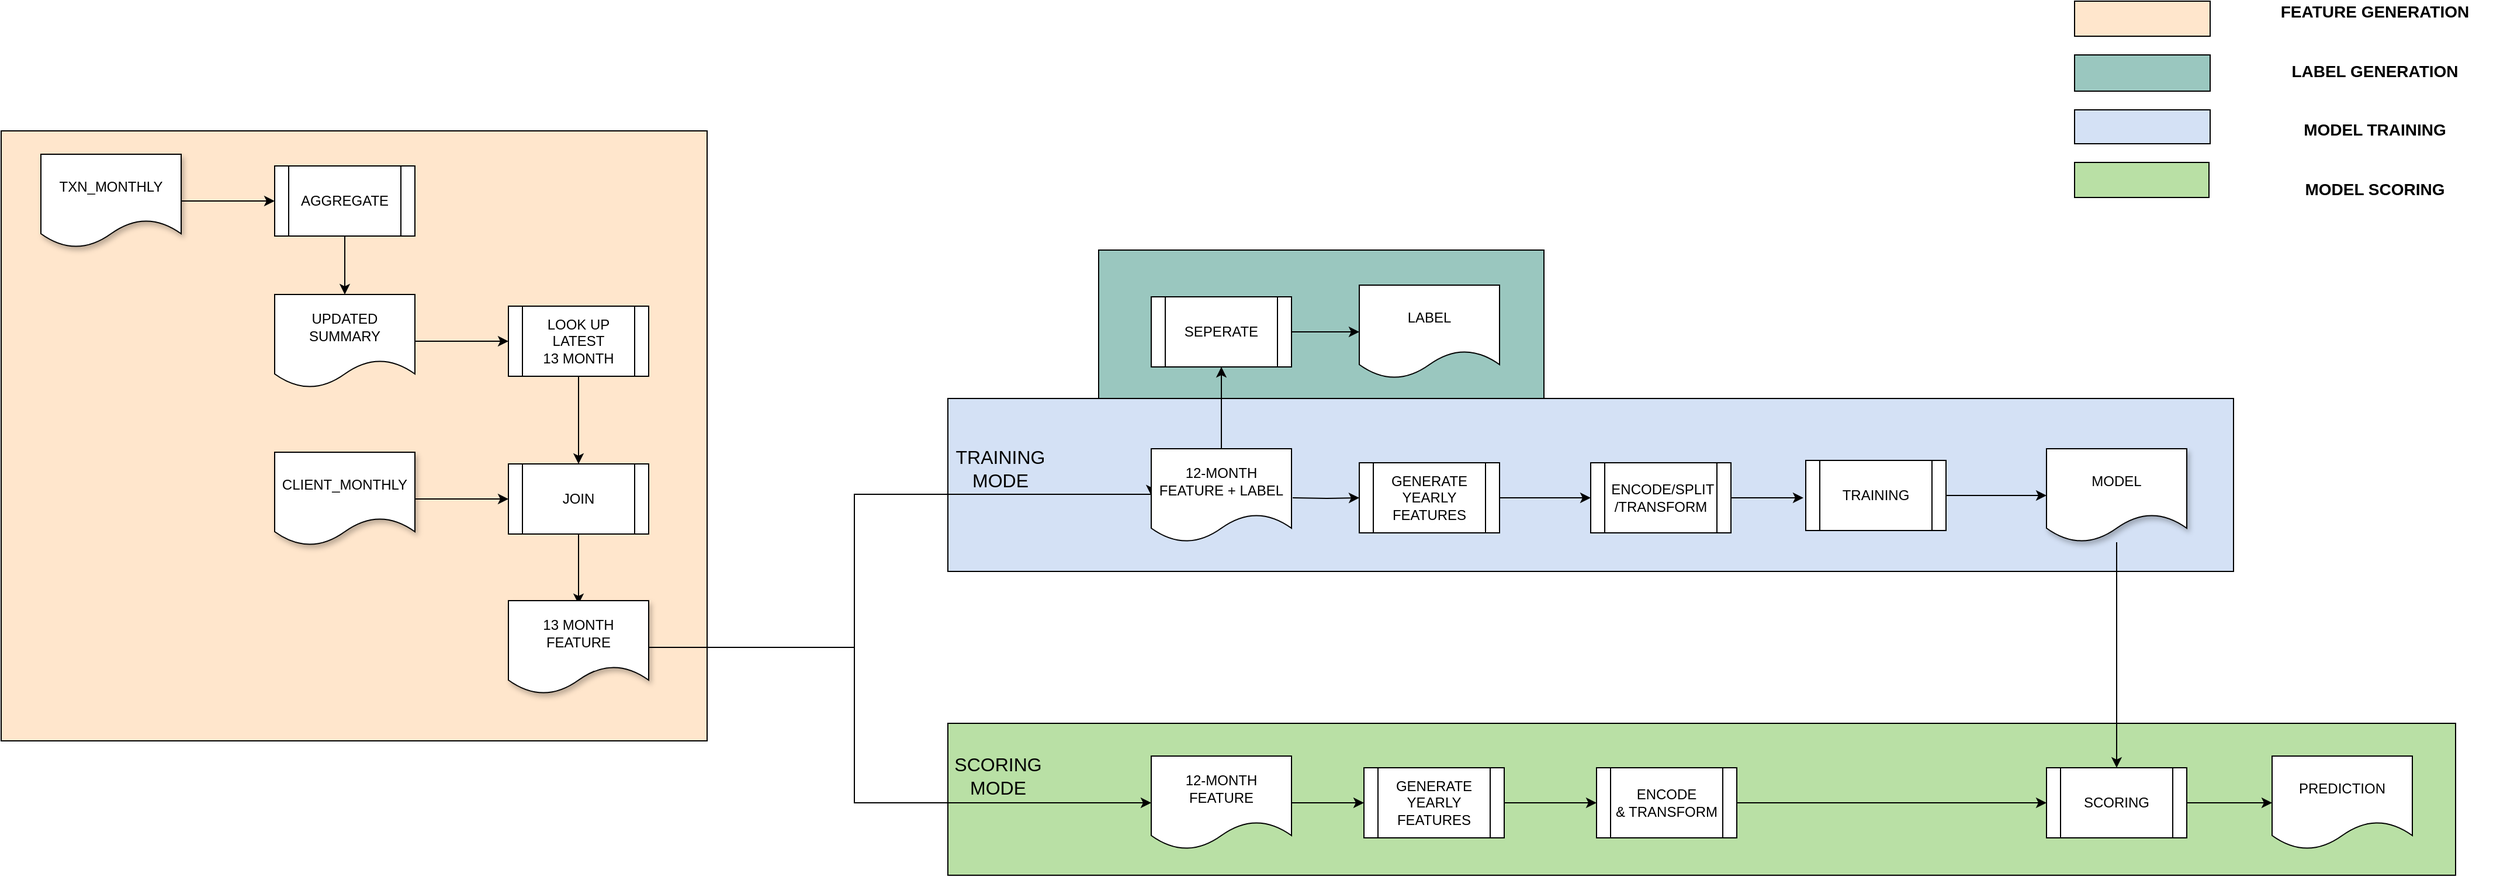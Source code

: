 <mxGraphModel dx="5269" dy="3962" grid="1" gridSize="10" guides="1" tooltips="1" connect="1" arrows="1" fold="1" page="1" pageScale="1" pageWidth="1400" pageHeight="850" background="#ffffff"><root><mxCell id="0"/><mxCell id="1" parent="0"/><mxCell id="152" value="" style="rounded=0;whiteSpace=wrap;html=1;fillColor=#9AC7BF;" parent="1" vertex="1"><mxGeometry x="-122" y="309" width="381" height="130" as="geometry"/></mxCell><mxCell id="60" value="" style="rounded=0;whiteSpace=wrap;html=1;fillColor=#FFE6CC;" parent="1" vertex="1"><mxGeometry x="-1061" y="207" width="604" height="522" as="geometry"/></mxCell><mxCell id="68" value="" style="rounded=0;whiteSpace=wrap;html=1;fillColor=#D4E1F5;" parent="1" vertex="1"><mxGeometry x="-251" y="436" width="1100" height="148" as="geometry"/></mxCell><mxCell id="85" value="" style="rounded=0;whiteSpace=wrap;html=1;fillColor=#B9E0A5;" parent="1" vertex="1"><mxGeometry x="-251" y="714" width="1290" height="130" as="geometry"/></mxCell><mxCell id="5" style="edgeStyle=orthogonalEdgeStyle;rounded=0;html=1;entryX=0;entryY=0.5;jettySize=auto;orthogonalLoop=1;" parent="1" source="2" target="4" edge="1"><mxGeometry relative="1" as="geometry"/></mxCell><mxCell id="2" value="TXN_MONTHLY" style="shape=document;whiteSpace=wrap;html=1;boundedLbl=1;shadow=1;" parent="1" vertex="1"><mxGeometry x="-1027" y="227" width="120" height="80" as="geometry"/></mxCell><mxCell id="17" style="edgeStyle=orthogonalEdgeStyle;rounded=0;html=1;entryX=0;entryY=0.5;jettySize=auto;orthogonalLoop=1;" parent="1" source="3" target="13" edge="1"><mxGeometry relative="1" as="geometry"/></mxCell><mxCell id="3" value="CLIENT_MONTHLY" style="shape=document;whiteSpace=wrap;html=1;boundedLbl=1;shadow=1;" parent="1" vertex="1"><mxGeometry x="-827" y="482" width="120" height="80" as="geometry"/></mxCell><mxCell id="51" value="" style="edgeStyle=orthogonalEdgeStyle;rounded=0;html=1;jettySize=auto;orthogonalLoop=1;" parent="1" source="4" target="6" edge="1"><mxGeometry relative="1" as="geometry"/></mxCell><mxCell id="4" value="AGGREGATE" style="shape=process;whiteSpace=wrap;html=1;" parent="1" vertex="1"><mxGeometry x="-827" y="237" width="120" height="60" as="geometry"/></mxCell><mxCell id="52" value="" style="edgeStyle=orthogonalEdgeStyle;rounded=0;html=1;jettySize=auto;orthogonalLoop=1;" parent="1" source="6" target="8" edge="1"><mxGeometry relative="1" as="geometry"/></mxCell><mxCell id="6" value="UPDATED&lt;div&gt;SUMMARY&lt;/div&gt;" style="shape=document;whiteSpace=wrap;html=1;boundedLbl=1;" parent="1" vertex="1"><mxGeometry x="-827" y="347" width="120" height="80" as="geometry"/></mxCell><mxCell id="58" style="edgeStyle=orthogonalEdgeStyle;rounded=0;html=1;entryX=0.5;entryY=0;jettySize=auto;orthogonalLoop=1;" parent="1" source="8" target="13" edge="1"><mxGeometry relative="1" as="geometry"/></mxCell><mxCell id="8" value="LOOK UP&lt;div&gt;LATEST&lt;br&gt;&lt;div&gt;13 MONTH&lt;/div&gt;&lt;/div&gt;" style="shape=process;whiteSpace=wrap;html=1;" parent="1" vertex="1"><mxGeometry x="-627" y="357" width="120" height="60" as="geometry"/></mxCell><mxCell id="21" style="edgeStyle=orthogonalEdgeStyle;rounded=0;html=1;entryX=0.5;entryY=0;jettySize=auto;orthogonalLoop=1;" parent="1" source="13" edge="1"><mxGeometry relative="1" as="geometry"><mxPoint x="-567" y="612" as="targetPoint"/></mxGeometry></mxCell><mxCell id="13" value="JOIN" style="shape=process;whiteSpace=wrap;html=1;" parent="1" vertex="1"><mxGeometry x="-627" y="492" width="120" height="60" as="geometry"/></mxCell><mxCell id="25" value="13 MONTH&lt;div&gt;FEATURE&lt;/div&gt;" style="shape=document;whiteSpace=wrap;html=1;boundedLbl=1;shadow=1;" parent="1" vertex="1"><mxGeometry x="-627" y="609" width="120" height="80" as="geometry"/></mxCell><mxCell id="30" value="LABEL" style="shape=document;whiteSpace=wrap;html=1;boundedLbl=1;shadow=0;" parent="1" vertex="1"><mxGeometry x="101" y="339" width="120" height="80" as="geometry"/></mxCell><mxCell id="124" value="" style="edgeStyle=orthogonalEdgeStyle;rounded=0;html=1;jettySize=auto;orthogonalLoop=1;strokeColor=#000000;" parent="1" source="22" target="122" edge="1"><mxGeometry relative="1" as="geometry"><mxPoint x="44" y="521" as="sourcePoint"/></mxGeometry></mxCell><mxCell id="75" value="" style="edgeStyle=orthogonalEdgeStyle;rounded=0;html=1;jettySize=auto;orthogonalLoop=1;strokeColor=#000000;" parent="1" source="41" target="74" edge="1"><mxGeometry relative="1" as="geometry"/></mxCell><mxCell id="41" value="TRAINING" style="shape=process;whiteSpace=wrap;html=1;strokeColor=#000000;" parent="1" vertex="1"><mxGeometry x="483" y="489" width="120" height="60" as="geometry"/></mxCell><mxCell id="126" value="" style="edgeStyle=orthogonalEdgeStyle;rounded=0;html=1;jettySize=auto;orthogonalLoop=1;" parent="1" source="74" target="80" edge="1"><mxGeometry relative="1" as="geometry"/></mxCell><mxCell id="74" value="MODEL" style="shape=document;whiteSpace=wrap;html=1;boundedLbl=1;shadow=1;strokeColor=#000000;" parent="1" vertex="1"><mxGeometry x="689" y="479" width="120" height="80" as="geometry"/></mxCell><mxCell id="161" value="" style="edgeStyle=orthogonalEdgeStyle;rounded=0;html=1;jettySize=auto;orthogonalLoop=1;strokeColor=#000000;" parent="1" source="80" target="115" edge="1"><mxGeometry relative="1" as="geometry"/></mxCell><mxCell id="80" value="SCORING" style="shape=process;whiteSpace=wrap;html=1;" parent="1" vertex="1"><mxGeometry x="689" y="752" width="120" height="60" as="geometry"/></mxCell><mxCell id="115" value="PREDICTION" style="shape=document;whiteSpace=wrap;html=1;boundedLbl=1;shadow=0;" parent="1" vertex="1"><mxGeometry x="882" y="742" width="120" height="80" as="geometry"/></mxCell><mxCell id="120" value="" style="edgeStyle=orthogonalEdgeStyle;rounded=0;html=1;jettySize=auto;orthogonalLoop=1;" parent="1" source="119" target="80" edge="1"><mxGeometry relative="1" as="geometry"/></mxCell><mxCell id="119" value="ENCODE&lt;div&gt;&amp;amp; TRANSFORM&lt;/div&gt;" style="shape=process;whiteSpace=wrap;html=1;" parent="1" vertex="1"><mxGeometry x="304" y="752" width="120" height="60" as="geometry"/></mxCell><mxCell id="123" value="" style="edgeStyle=orthogonalEdgeStyle;rounded=0;html=1;jettySize=auto;orthogonalLoop=1;strokeColor=#000000;" parent="1" source="122" edge="1"><mxGeometry relative="1" as="geometry"><mxPoint x="481" y="521" as="targetPoint"/></mxGeometry></mxCell><mxCell id="122" value="&lt;div&gt;&amp;nbsp;ENCODE/SPLIT&lt;/div&gt;&lt;div&gt;/TRANSFORM&lt;/div&gt;" style="shape=process;whiteSpace=wrap;html=1;strokeColor=#000000;" parent="1" vertex="1"><mxGeometry x="299" y="491" width="120" height="60" as="geometry"/></mxCell><mxCell id="102" value="&lt;span style=&quot;font-size: 14px&quot;&gt;&lt;b&gt;FEATURE GENERATION&lt;/b&gt;&lt;/span&gt;&lt;div&gt;&lt;span style=&quot;font-size: 14px&quot;&gt;&lt;b&gt;&lt;br&gt;&lt;/b&gt;&lt;/span&gt;&lt;/div&gt;&lt;div&gt;&lt;span style=&quot;font-size: 14px&quot;&gt;&lt;b&gt;&lt;br&gt;&lt;/b&gt;&lt;/span&gt;&lt;/div&gt;&lt;div&gt;&lt;span style=&quot;font-size: 14px&quot;&gt;&lt;b&gt;LABEL GENERATION&lt;/b&gt;&lt;/span&gt;&lt;/div&gt;&lt;div&gt;&lt;span style=&quot;font-size: 14px&quot;&gt;&lt;b&gt;&lt;br&gt;&lt;/b&gt;&lt;/span&gt;&lt;/div&gt;&lt;div&gt;&lt;span style=&quot;font-size: 14px&quot;&gt;&lt;b&gt;&lt;br&gt;&lt;/b&gt;&lt;/span&gt;&lt;/div&gt;&lt;div&gt;&lt;span style=&quot;font-size: 14px&quot;&gt;&lt;b&gt;MODEL TRAINING&lt;/b&gt;&lt;/span&gt;&lt;/div&gt;&lt;div&gt;&lt;span style=&quot;font-size: 14px&quot;&gt;&lt;b&gt;&lt;br&gt;&lt;/b&gt;&lt;/span&gt;&lt;/div&gt;&lt;div&gt;&lt;span style=&quot;font-size: 14px&quot;&gt;&lt;b&gt;&lt;br&gt;&lt;/b&gt;&lt;/span&gt;&lt;/div&gt;&lt;div&gt;&lt;span style=&quot;font-size: 14px&quot;&gt;&lt;b&gt;MODEL SCORING&lt;/b&gt;&lt;/span&gt;&lt;/div&gt;&lt;div&gt;&lt;br&gt;&lt;/div&gt;" style="text;html=1;strokeColor=none;fillColor=none;align=center;verticalAlign=middle;whiteSpace=wrap;rounded=0;shadow=1;" parent="1" vertex="1"><mxGeometry x="870" y="178" width="200" height="20" as="geometry"/></mxCell><mxCell id="105" value="" style="rounded=0;whiteSpace=wrap;html=1;fillColor=#FFE6CC;" parent="1" vertex="1"><mxGeometry x="713" y="96" width="116" height="30" as="geometry"/></mxCell><mxCell id="106" value="" style="rounded=0;whiteSpace=wrap;html=1;fillColor=#9AC7BF;" parent="1" vertex="1"><mxGeometry x="713" y="142" width="116" height="31" as="geometry"/></mxCell><mxCell id="107" value="" style="rounded=0;whiteSpace=wrap;html=1;fillColor=#D4E1F5;" parent="1" vertex="1"><mxGeometry x="713" y="189" width="116" height="29" as="geometry"/></mxCell><mxCell id="108" value="" style="rounded=0;whiteSpace=wrap;html=1;fillColor=#B9E0A5;" parent="1" vertex="1"><mxGeometry x="713" y="234" width="115" height="30" as="geometry"/></mxCell><mxCell id="150" style="edgeStyle=orthogonalEdgeStyle;rounded=0;html=1;jettySize=auto;orthogonalLoop=1;strokeColor=#000000;entryX=0;entryY=0.5;" parent="1" target="148" edge="1"><mxGeometry relative="1" as="geometry"><mxPoint x="-82" y="780" as="targetPoint"/><Array as="points"><mxPoint x="-331" y="649"/><mxPoint x="-331" y="782"/></Array><mxPoint x="-331" y="649" as="sourcePoint"/></mxGeometry></mxCell><mxCell id="153" style="edgeStyle=orthogonalEdgeStyle;rounded=0;html=1;jettySize=auto;orthogonalLoop=1;strokeColor=#000000;entryX=0;entryY=0.5;exitX=1;exitY=0.5;" parent="1" source="25" target="147" edge="1"><mxGeometry relative="1" as="geometry"><mxPoint x="-167" y="519" as="targetPoint"/><Array as="points"><mxPoint x="-331" y="649"/><mxPoint x="-331" y="518"/></Array><mxPoint x="-302" y="649" as="sourcePoint"/></mxGeometry></mxCell><mxCell id="165" value="" style="edgeStyle=orthogonalEdgeStyle;rounded=0;html=1;jettySize=auto;orthogonalLoop=1;strokeColor=#000000;" parent="1" source="166" target="30" edge="1"><mxGeometry relative="1" as="geometry"/></mxCell><mxCell id="147" value="12-MONTH&lt;div&gt;FEATURE + LABEL&lt;/div&gt;" style="shape=document;whiteSpace=wrap;html=1;boundedLbl=1;shadow=0;" parent="1" vertex="1"><mxGeometry x="-77" y="479" width="120" height="80" as="geometry"/></mxCell><mxCell id="168" value="" style="edgeStyle=orthogonalEdgeStyle;rounded=0;html=1;jettySize=auto;orthogonalLoop=1;strokeColor=#000000;" parent="1" source="148" target="164" edge="1"><mxGeometry relative="1" as="geometry"/></mxCell><mxCell id="148" value="12-MONTH&lt;div&gt;FEATURE&lt;/div&gt;" style="shape=document;whiteSpace=wrap;html=1;boundedLbl=1;shadow=0;" parent="1" vertex="1"><mxGeometry x="-77" y="742" width="120" height="80" as="geometry"/></mxCell><mxCell id="156" value="&lt;font size=&quot;3&quot;&gt;TRAINING&lt;/font&gt;&lt;div&gt;&lt;font size=&quot;3&quot;&gt;MODE&lt;/font&gt;&lt;/div&gt;" style="text;html=1;strokeColor=none;fillColor=none;align=center;verticalAlign=middle;whiteSpace=wrap;rounded=0;shadow=1;" parent="1" vertex="1"><mxGeometry x="-226" y="486" width="40" height="20" as="geometry"/></mxCell><mxCell id="157" value="&lt;font size=&quot;3&quot;&gt;SCORING&lt;/font&gt;&lt;div&gt;&lt;font size=&quot;3&quot;&gt;MODE&lt;/font&gt;&lt;/div&gt;" style="text;html=1;strokeColor=none;fillColor=none;align=center;verticalAlign=middle;whiteSpace=wrap;rounded=0;shadow=1;" parent="1" vertex="1"><mxGeometry x="-228" y="749" width="40" height="20" as="geometry"/></mxCell><mxCell id="160" style="edgeStyle=orthogonalEdgeStyle;rounded=0;html=1;exitX=1;exitY=0.25;entryX=1;entryY=0.25;jettySize=auto;orthogonalLoop=1;strokeColor=#000000;" parent="1" source="157" target="157" edge="1"><mxGeometry relative="1" as="geometry"/></mxCell><mxCell id="22" value="GENERATE&lt;div&gt;YEARLY&lt;div&gt;FEATURES&lt;/div&gt;&lt;/div&gt;" style="shape=process;whiteSpace=wrap;html=1;" parent="1" vertex="1"><mxGeometry x="101" y="491" width="120" height="60" as="geometry"/></mxCell><mxCell id="163" value="" style="edgeStyle=orthogonalEdgeStyle;rounded=0;html=1;jettySize=auto;orthogonalLoop=1;strokeColor=#000000;" parent="1" target="22" edge="1"><mxGeometry relative="1" as="geometry"><mxPoint x="44" y="521" as="sourcePoint"/><mxPoint x="289" y="521" as="targetPoint"/></mxGeometry></mxCell><mxCell id="173" value="" style="edgeStyle=orthogonalEdgeStyle;rounded=0;html=1;jettySize=auto;orthogonalLoop=1;strokeColor=#000000;" parent="1" source="164" target="119" edge="1"><mxGeometry relative="1" as="geometry"/></mxCell><mxCell id="164" value="GENERATE&lt;div&gt;YEARLY&lt;div&gt;FEATURES&lt;/div&gt;&lt;/div&gt;" style="shape=process;whiteSpace=wrap;html=1;" parent="1" vertex="1"><mxGeometry x="105" y="752" width="120" height="60" as="geometry"/></mxCell><mxCell id="166" value="&lt;div&gt;SEPERATE&lt;/div&gt;" style="shape=process;whiteSpace=wrap;html=1;strokeColor=#000000;" parent="1" vertex="1"><mxGeometry x="-77" y="349" width="120" height="60" as="geometry"/></mxCell><mxCell id="167" value="" style="edgeStyle=orthogonalEdgeStyle;rounded=0;html=1;jettySize=auto;orthogonalLoop=1;strokeColor=#000000;" parent="1" source="147" target="166" edge="1"><mxGeometry relative="1" as="geometry"><mxPoint x="-17" y="479" as="sourcePoint"/><mxPoint x="-17" y="317" as="targetPoint"/></mxGeometry></mxCell></root></mxGraphModel>